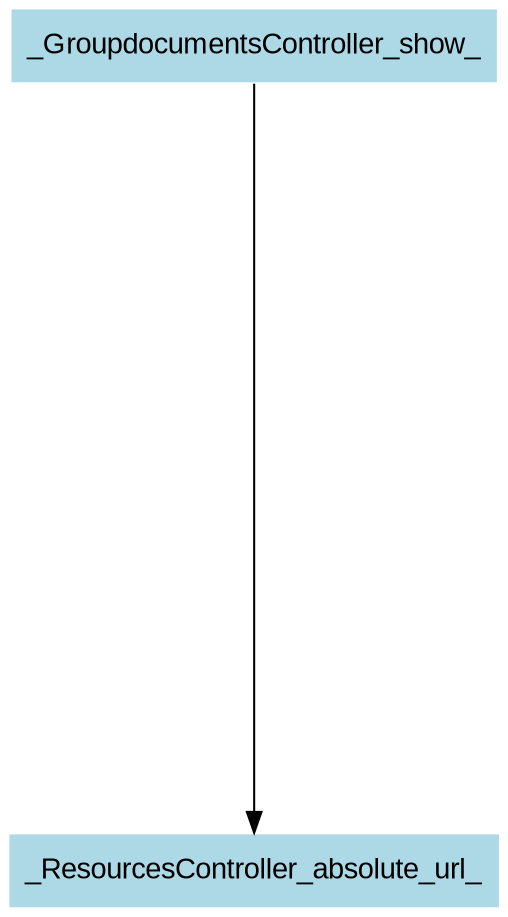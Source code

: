 digraph CallGraph {
ranksep=5;
nodesep=0.5;
node [fontname=Arial];
edge [fontname=Arial];
_GroupdocumentsController_show_ -> _ResourcesController_absolute_url_;
_GroupdocumentsController_show_ [shape=box, style=filled, fillcolor=lightblue  , color=white];
_ResourcesController_absolute_url_ [shape=box, style=filled, fillcolor=lightblue  , color=white];
}
